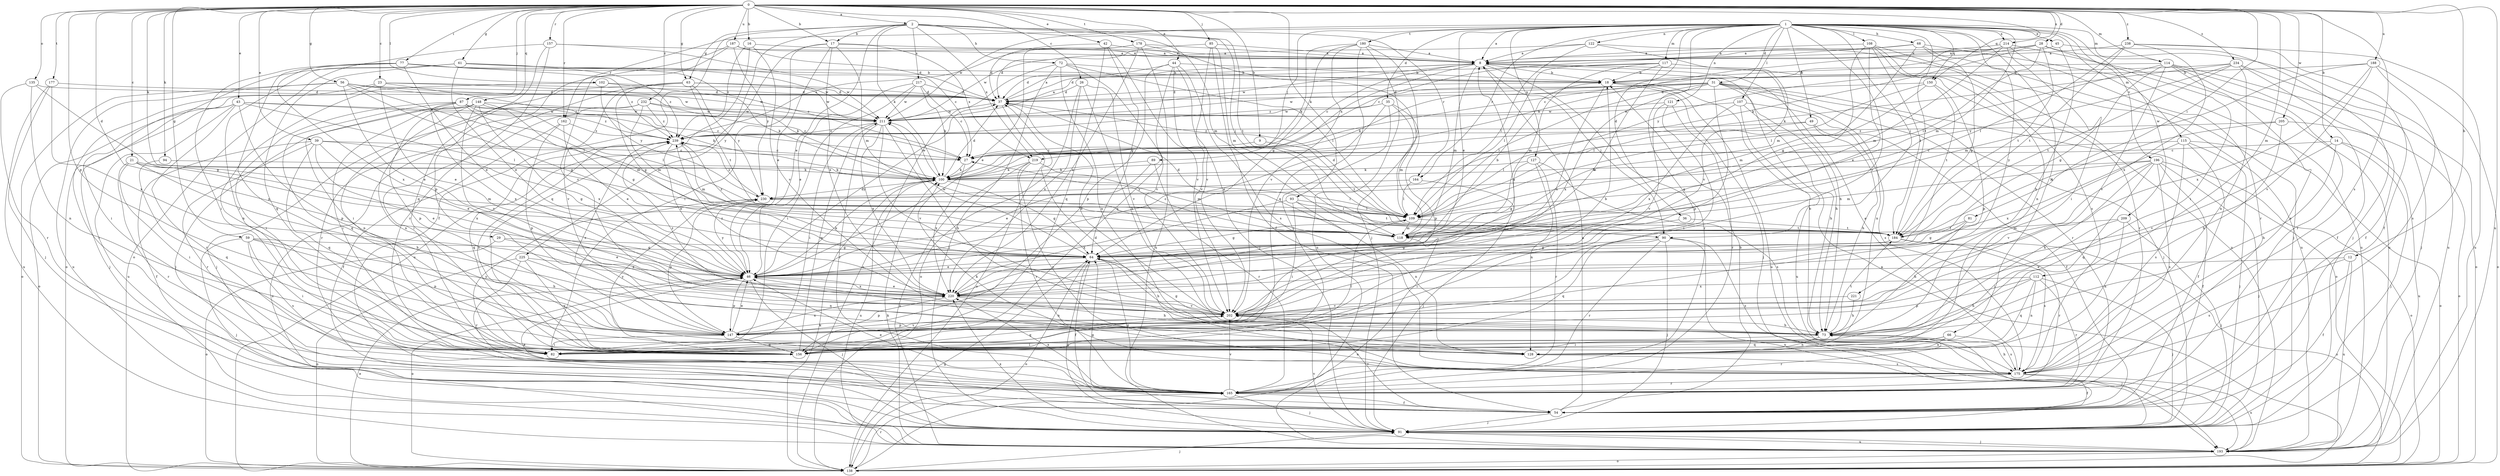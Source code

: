 strict digraph  {
0;
1;
2;
8;
9;
12;
14;
16;
17;
18;
21;
23;
26;
27;
28;
29;
31;
35;
36;
37;
39;
42;
43;
44;
45;
46;
49;
54;
56;
59;
61;
63;
64;
66;
68;
72;
73;
77;
81;
82;
85;
87;
89;
90;
91;
93;
94;
100;
102;
107;
108;
109;
112;
114;
115;
117;
118;
121;
122;
127;
128;
135;
138;
147;
148;
150;
156;
157;
162;
164;
165;
175;
177;
178;
180;
184;
187;
188;
193;
196;
202;
205;
209;
211;
214;
217;
219;
220;
221;
225;
230;
232;
234;
238;
239;
0 -> 2  [label=a];
0 -> 9  [label=b];
0 -> 12  [label=b];
0 -> 14  [label=b];
0 -> 16  [label=b];
0 -> 17  [label=b];
0 -> 21  [label=c];
0 -> 23  [label=c];
0 -> 26  [label=c];
0 -> 28  [label=d];
0 -> 29  [label=d];
0 -> 39  [label=e];
0 -> 42  [label=e];
0 -> 43  [label=e];
0 -> 44  [label=e];
0 -> 56  [label=g];
0 -> 59  [label=g];
0 -> 61  [label=g];
0 -> 63  [label=g];
0 -> 77  [label=i];
0 -> 81  [label=i];
0 -> 85  [label=j];
0 -> 87  [label=j];
0 -> 93  [label=k];
0 -> 94  [label=k];
0 -> 100  [label=k];
0 -> 102  [label=l];
0 -> 112  [label=m];
0 -> 114  [label=m];
0 -> 135  [label=o];
0 -> 147  [label=p];
0 -> 148  [label=q];
0 -> 150  [label=q];
0 -> 157  [label=r];
0 -> 162  [label=r];
0 -> 175  [label=s];
0 -> 177  [label=t];
0 -> 178  [label=t];
0 -> 187  [label=u];
0 -> 188  [label=u];
0 -> 193  [label=u];
0 -> 205  [label=w];
0 -> 214  [label=x];
0 -> 232  [label=z];
0 -> 234  [label=z];
0 -> 238  [label=z];
1 -> 8  [label=a];
1 -> 31  [label=d];
1 -> 35  [label=d];
1 -> 36  [label=d];
1 -> 45  [label=e];
1 -> 46  [label=e];
1 -> 49  [label=f];
1 -> 66  [label=h];
1 -> 68  [label=h];
1 -> 89  [label=j];
1 -> 90  [label=j];
1 -> 107  [label=l];
1 -> 108  [label=l];
1 -> 114  [label=m];
1 -> 115  [label=m];
1 -> 117  [label=m];
1 -> 118  [label=m];
1 -> 121  [label=n];
1 -> 122  [label=n];
1 -> 127  [label=n];
1 -> 150  [label=q];
1 -> 156  [label=q];
1 -> 162  [label=r];
1 -> 164  [label=r];
1 -> 180  [label=t];
1 -> 184  [label=t];
1 -> 196  [label=v];
1 -> 202  [label=v];
1 -> 209  [label=w];
1 -> 211  [label=w];
1 -> 214  [label=x];
1 -> 221  [label=y];
2 -> 17  [label=b];
2 -> 46  [label=e];
2 -> 54  [label=f];
2 -> 63  [label=g];
2 -> 72  [label=h];
2 -> 90  [label=j];
2 -> 100  [label=k];
2 -> 118  [label=m];
2 -> 164  [label=r];
2 -> 184  [label=t];
2 -> 217  [label=x];
2 -> 219  [label=x];
2 -> 225  [label=y];
8 -> 18  [label=b];
8 -> 27  [label=c];
8 -> 73  [label=h];
8 -> 90  [label=j];
8 -> 118  [label=m];
8 -> 165  [label=r];
8 -> 211  [label=w];
8 -> 219  [label=x];
9 -> 27  [label=c];
9 -> 184  [label=t];
12 -> 46  [label=e];
12 -> 54  [label=f];
12 -> 175  [label=s];
12 -> 193  [label=u];
14 -> 27  [label=c];
14 -> 73  [label=h];
14 -> 91  [label=j];
14 -> 193  [label=u];
14 -> 202  [label=v];
16 -> 8  [label=a];
16 -> 156  [label=q];
16 -> 202  [label=v];
16 -> 239  [label=z];
17 -> 8  [label=a];
17 -> 46  [label=e];
17 -> 82  [label=i];
17 -> 118  [label=m];
17 -> 138  [label=o];
17 -> 219  [label=x];
17 -> 220  [label=x];
18 -> 37  [label=d];
18 -> 91  [label=j];
18 -> 193  [label=u];
18 -> 220  [label=x];
21 -> 46  [label=e];
21 -> 73  [label=h];
21 -> 82  [label=i];
21 -> 100  [label=k];
21 -> 118  [label=m];
21 -> 165  [label=r];
23 -> 37  [label=d];
23 -> 46  [label=e];
23 -> 82  [label=i];
23 -> 165  [label=r];
23 -> 211  [label=w];
23 -> 239  [label=z];
26 -> 37  [label=d];
26 -> 73  [label=h];
26 -> 138  [label=o];
26 -> 202  [label=v];
26 -> 220  [label=x];
27 -> 100  [label=k];
27 -> 220  [label=x];
28 -> 8  [label=a];
28 -> 27  [label=c];
28 -> 82  [label=i];
28 -> 100  [label=k];
28 -> 109  [label=l];
28 -> 184  [label=t];
28 -> 193  [label=u];
29 -> 46  [label=e];
29 -> 64  [label=g];
29 -> 138  [label=o];
31 -> 37  [label=d];
31 -> 73  [label=h];
31 -> 91  [label=j];
31 -> 100  [label=k];
31 -> 109  [label=l];
31 -> 128  [label=n];
31 -> 138  [label=o];
31 -> 147  [label=p];
31 -> 165  [label=r];
31 -> 211  [label=w];
31 -> 220  [label=x];
31 -> 239  [label=z];
35 -> 46  [label=e];
35 -> 82  [label=i];
35 -> 118  [label=m];
35 -> 147  [label=p];
35 -> 211  [label=w];
36 -> 82  [label=i];
36 -> 184  [label=t];
37 -> 8  [label=a];
37 -> 138  [label=o];
37 -> 211  [label=w];
39 -> 27  [label=c];
39 -> 46  [label=e];
39 -> 54  [label=f];
39 -> 64  [label=g];
39 -> 156  [label=q];
39 -> 165  [label=r];
39 -> 220  [label=x];
42 -> 8  [label=a];
42 -> 37  [label=d];
42 -> 64  [label=g];
42 -> 156  [label=q];
42 -> 202  [label=v];
43 -> 91  [label=j];
43 -> 109  [label=l];
43 -> 138  [label=o];
43 -> 147  [label=p];
43 -> 165  [label=r];
43 -> 193  [label=u];
43 -> 211  [label=w];
43 -> 239  [label=z];
44 -> 18  [label=b];
44 -> 37  [label=d];
44 -> 91  [label=j];
44 -> 147  [label=p];
44 -> 156  [label=q];
44 -> 175  [label=s];
44 -> 202  [label=v];
45 -> 8  [label=a];
45 -> 73  [label=h];
45 -> 91  [label=j];
46 -> 37  [label=d];
46 -> 91  [label=j];
46 -> 100  [label=k];
46 -> 128  [label=n];
46 -> 138  [label=o];
46 -> 147  [label=p];
46 -> 220  [label=x];
46 -> 230  [label=y];
49 -> 54  [label=f];
49 -> 73  [label=h];
49 -> 109  [label=l];
49 -> 239  [label=z];
54 -> 8  [label=a];
54 -> 18  [label=b];
54 -> 46  [label=e];
54 -> 64  [label=g];
54 -> 91  [label=j];
54 -> 202  [label=v];
56 -> 37  [label=d];
56 -> 46  [label=e];
56 -> 64  [label=g];
56 -> 100  [label=k];
56 -> 109  [label=l];
56 -> 138  [label=o];
56 -> 193  [label=u];
56 -> 211  [label=w];
59 -> 64  [label=g];
59 -> 73  [label=h];
59 -> 82  [label=i];
59 -> 91  [label=j];
59 -> 147  [label=p];
59 -> 175  [label=s];
61 -> 18  [label=b];
61 -> 46  [label=e];
61 -> 82  [label=i];
61 -> 138  [label=o];
61 -> 156  [label=q];
61 -> 211  [label=w];
61 -> 239  [label=z];
63 -> 37  [label=d];
63 -> 64  [label=g];
63 -> 82  [label=i];
63 -> 165  [label=r];
63 -> 184  [label=t];
63 -> 202  [label=v];
63 -> 211  [label=w];
63 -> 230  [label=y];
64 -> 46  [label=e];
64 -> 54  [label=f];
64 -> 73  [label=h];
64 -> 138  [label=o];
64 -> 211  [label=w];
66 -> 82  [label=i];
66 -> 128  [label=n];
66 -> 156  [label=q];
66 -> 175  [label=s];
68 -> 8  [label=a];
68 -> 27  [label=c];
68 -> 64  [label=g];
68 -> 91  [label=j];
68 -> 118  [label=m];
68 -> 193  [label=u];
72 -> 18  [label=b];
72 -> 91  [label=j];
72 -> 109  [label=l];
72 -> 128  [label=n];
72 -> 138  [label=o];
72 -> 202  [label=v];
73 -> 18  [label=b];
73 -> 64  [label=g];
73 -> 82  [label=i];
73 -> 91  [label=j];
73 -> 128  [label=n];
73 -> 165  [label=r];
73 -> 184  [label=t];
77 -> 18  [label=b];
77 -> 27  [label=c];
77 -> 46  [label=e];
77 -> 82  [label=i];
77 -> 147  [label=p];
77 -> 211  [label=w];
77 -> 220  [label=x];
77 -> 239  [label=z];
81 -> 64  [label=g];
81 -> 73  [label=h];
81 -> 184  [label=t];
82 -> 230  [label=y];
85 -> 8  [label=a];
85 -> 37  [label=d];
85 -> 54  [label=f];
85 -> 118  [label=m];
85 -> 202  [label=v];
87 -> 27  [label=c];
87 -> 82  [label=i];
87 -> 100  [label=k];
87 -> 118  [label=m];
87 -> 128  [label=n];
87 -> 156  [label=q];
87 -> 211  [label=w];
87 -> 220  [label=x];
89 -> 46  [label=e];
89 -> 100  [label=k];
89 -> 165  [label=r];
90 -> 64  [label=g];
90 -> 91  [label=j];
90 -> 156  [label=q];
90 -> 165  [label=r];
90 -> 175  [label=s];
90 -> 193  [label=u];
91 -> 64  [label=g];
91 -> 193  [label=u];
91 -> 202  [label=v];
91 -> 220  [label=x];
93 -> 82  [label=i];
93 -> 109  [label=l];
93 -> 128  [label=n];
93 -> 184  [label=t];
93 -> 220  [label=x];
94 -> 100  [label=k];
94 -> 156  [label=q];
100 -> 37  [label=d];
100 -> 64  [label=g];
100 -> 109  [label=l];
100 -> 193  [label=u];
100 -> 211  [label=w];
100 -> 230  [label=y];
102 -> 37  [label=d];
102 -> 100  [label=k];
102 -> 128  [label=n];
102 -> 230  [label=y];
107 -> 73  [label=h];
107 -> 175  [label=s];
107 -> 193  [label=u];
107 -> 211  [label=w];
107 -> 220  [label=x];
108 -> 8  [label=a];
108 -> 46  [label=e];
108 -> 64  [label=g];
108 -> 128  [label=n];
108 -> 175  [label=s];
108 -> 184  [label=t];
108 -> 193  [label=u];
109 -> 37  [label=d];
109 -> 64  [label=g];
109 -> 118  [label=m];
109 -> 184  [label=t];
112 -> 73  [label=h];
112 -> 91  [label=j];
112 -> 128  [label=n];
112 -> 147  [label=p];
112 -> 156  [label=q];
112 -> 165  [label=r];
112 -> 220  [label=x];
114 -> 18  [label=b];
114 -> 54  [label=f];
114 -> 64  [label=g];
114 -> 109  [label=l];
114 -> 138  [label=o];
114 -> 165  [label=r];
114 -> 175  [label=s];
114 -> 202  [label=v];
115 -> 27  [label=c];
115 -> 54  [label=f];
115 -> 91  [label=j];
115 -> 138  [label=o];
115 -> 175  [label=s];
115 -> 220  [label=x];
117 -> 18  [label=b];
117 -> 37  [label=d];
117 -> 46  [label=e];
117 -> 109  [label=l];
117 -> 118  [label=m];
117 -> 165  [label=r];
118 -> 18  [label=b];
118 -> 27  [label=c];
118 -> 37  [label=d];
118 -> 138  [label=o];
121 -> 82  [label=i];
121 -> 165  [label=r];
121 -> 202  [label=v];
121 -> 211  [label=w];
122 -> 8  [label=a];
122 -> 109  [label=l];
122 -> 193  [label=u];
122 -> 202  [label=v];
122 -> 211  [label=w];
127 -> 64  [label=g];
127 -> 100  [label=k];
127 -> 128  [label=n];
127 -> 165  [label=r];
127 -> 175  [label=s];
128 -> 175  [label=s];
135 -> 37  [label=d];
135 -> 64  [label=g];
135 -> 128  [label=n];
135 -> 165  [label=r];
138 -> 8  [label=a];
138 -> 46  [label=e];
138 -> 64  [label=g];
138 -> 91  [label=j];
138 -> 100  [label=k];
138 -> 165  [label=r];
147 -> 46  [label=e];
147 -> 82  [label=i];
147 -> 156  [label=q];
147 -> 202  [label=v];
147 -> 220  [label=x];
147 -> 239  [label=z];
148 -> 64  [label=g];
148 -> 82  [label=i];
148 -> 91  [label=j];
148 -> 109  [label=l];
148 -> 128  [label=n];
148 -> 147  [label=p];
148 -> 202  [label=v];
148 -> 211  [label=w];
148 -> 220  [label=x];
150 -> 37  [label=d];
150 -> 109  [label=l];
150 -> 118  [label=m];
150 -> 147  [label=p];
150 -> 184  [label=t];
156 -> 109  [label=l];
156 -> 211  [label=w];
156 -> 230  [label=y];
156 -> 239  [label=z];
157 -> 8  [label=a];
157 -> 27  [label=c];
157 -> 138  [label=o];
157 -> 156  [label=q];
157 -> 165  [label=r];
162 -> 46  [label=e];
162 -> 54  [label=f];
162 -> 147  [label=p];
162 -> 239  [label=z];
164 -> 91  [label=j];
164 -> 109  [label=l];
164 -> 230  [label=y];
165 -> 46  [label=e];
165 -> 54  [label=f];
165 -> 64  [label=g];
165 -> 91  [label=j];
165 -> 202  [label=v];
165 -> 220  [label=x];
175 -> 8  [label=a];
175 -> 37  [label=d];
175 -> 54  [label=f];
175 -> 73  [label=h];
175 -> 100  [label=k];
175 -> 165  [label=r];
175 -> 193  [label=u];
177 -> 37  [label=d];
177 -> 91  [label=j];
177 -> 193  [label=u];
177 -> 220  [label=x];
178 -> 8  [label=a];
178 -> 46  [label=e];
178 -> 109  [label=l];
178 -> 193  [label=u];
178 -> 220  [label=x];
178 -> 239  [label=z];
180 -> 8  [label=a];
180 -> 64  [label=g];
180 -> 91  [label=j];
180 -> 100  [label=k];
180 -> 156  [label=q];
180 -> 193  [label=u];
180 -> 202  [label=v];
184 -> 64  [label=g];
184 -> 138  [label=o];
184 -> 165  [label=r];
184 -> 175  [label=s];
184 -> 239  [label=z];
187 -> 8  [label=a];
187 -> 37  [label=d];
187 -> 147  [label=p];
187 -> 202  [label=v];
187 -> 230  [label=y];
188 -> 18  [label=b];
188 -> 118  [label=m];
188 -> 138  [label=o];
188 -> 175  [label=s];
188 -> 202  [label=v];
188 -> 220  [label=x];
193 -> 91  [label=j];
193 -> 100  [label=k];
193 -> 138  [label=o];
196 -> 54  [label=f];
196 -> 73  [label=h];
196 -> 91  [label=j];
196 -> 100  [label=k];
196 -> 118  [label=m];
196 -> 138  [label=o];
196 -> 156  [label=q];
196 -> 175  [label=s];
196 -> 202  [label=v];
202 -> 18  [label=b];
202 -> 37  [label=d];
202 -> 73  [label=h];
202 -> 147  [label=p];
202 -> 156  [label=q];
202 -> 239  [label=z];
205 -> 73  [label=h];
205 -> 138  [label=o];
205 -> 184  [label=t];
205 -> 239  [label=z];
209 -> 82  [label=i];
209 -> 91  [label=j];
209 -> 118  [label=m];
209 -> 128  [label=n];
211 -> 8  [label=a];
211 -> 73  [label=h];
211 -> 82  [label=i];
211 -> 165  [label=r];
211 -> 202  [label=v];
211 -> 220  [label=x];
211 -> 239  [label=z];
214 -> 8  [label=a];
214 -> 82  [label=i];
214 -> 100  [label=k];
214 -> 118  [label=m];
214 -> 165  [label=r];
214 -> 193  [label=u];
214 -> 230  [label=y];
217 -> 27  [label=c];
217 -> 37  [label=d];
217 -> 46  [label=e];
217 -> 82  [label=i];
217 -> 100  [label=k];
217 -> 211  [label=w];
219 -> 100  [label=k];
219 -> 118  [label=m];
219 -> 165  [label=r];
219 -> 175  [label=s];
219 -> 193  [label=u];
220 -> 8  [label=a];
220 -> 46  [label=e];
220 -> 73  [label=h];
220 -> 147  [label=p];
220 -> 202  [label=v];
220 -> 239  [label=z];
221 -> 73  [label=h];
221 -> 202  [label=v];
225 -> 46  [label=e];
225 -> 128  [label=n];
225 -> 138  [label=o];
225 -> 156  [label=q];
225 -> 165  [label=r];
230 -> 109  [label=l];
230 -> 147  [label=p];
230 -> 239  [label=z];
232 -> 27  [label=c];
232 -> 82  [label=i];
232 -> 91  [label=j];
232 -> 118  [label=m];
232 -> 211  [label=w];
232 -> 239  [label=z];
234 -> 18  [label=b];
234 -> 54  [label=f];
234 -> 91  [label=j];
234 -> 100  [label=k];
234 -> 128  [label=n];
234 -> 184  [label=t];
234 -> 230  [label=y];
238 -> 8  [label=a];
238 -> 54  [label=f];
238 -> 109  [label=l];
238 -> 184  [label=t];
238 -> 193  [label=u];
238 -> 220  [label=x];
239 -> 27  [label=c];
239 -> 46  [label=e];
239 -> 118  [label=m];
239 -> 156  [label=q];
239 -> 193  [label=u];
}
